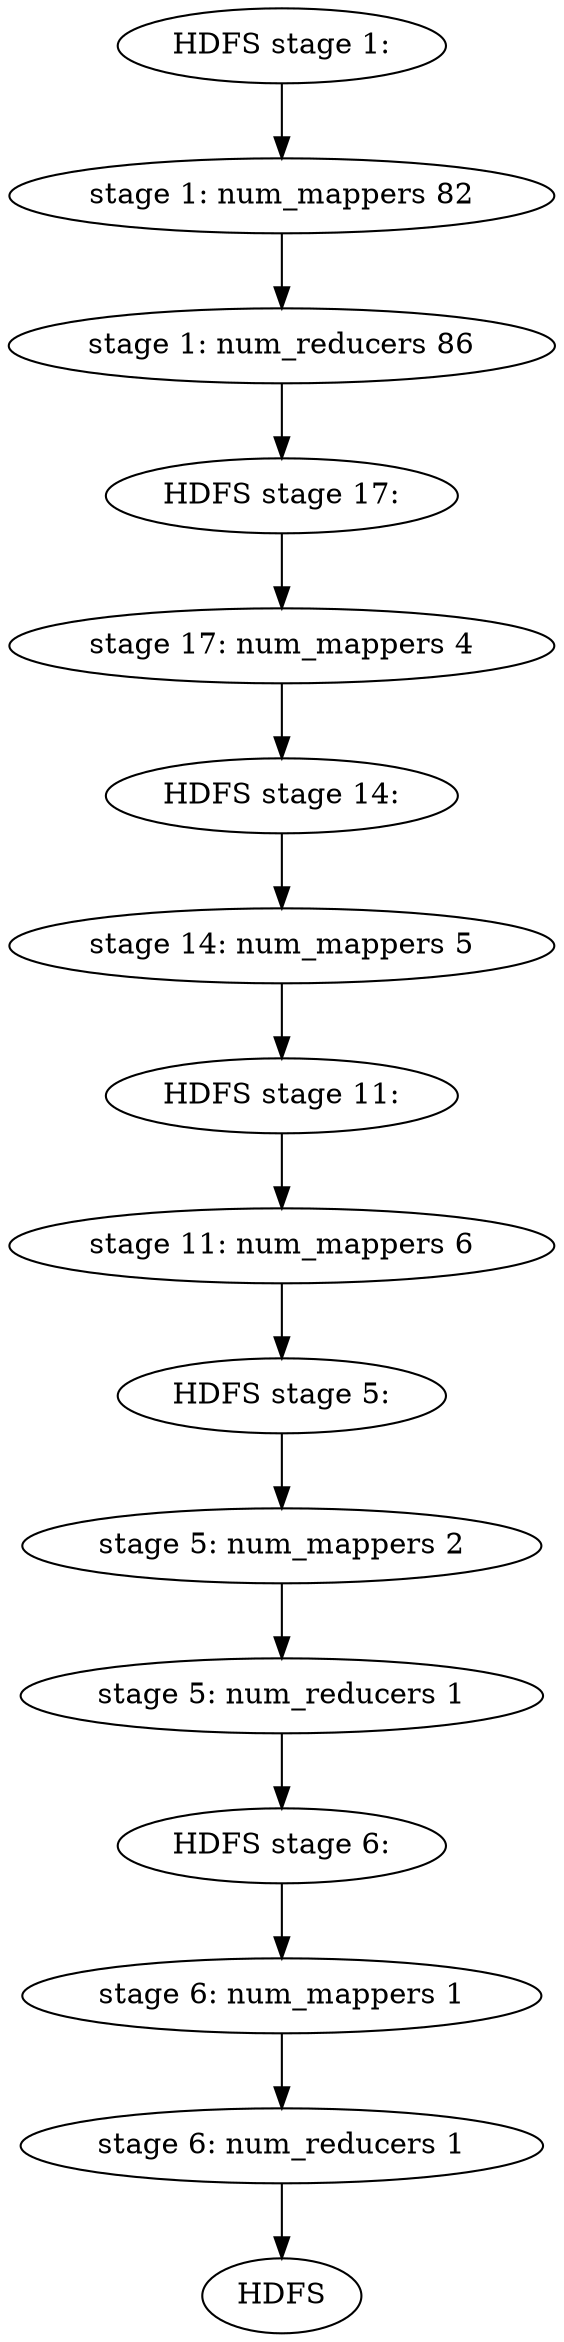 digraph {
    "HDFS stage 1:"-> "stage 1: num_mappers 82"; 
    "stage 1: num_mappers 82" -> "stage 1: num_reducers 86"; 
    "stage 1: num_reducers 86" -> "HDFS stage 17:"; 
    "HDFS stage 17:" -> "stage 17: num_mappers 4"; 
    "stage 17: num_mappers 4" -> "HDFS stage 14:"; 
    "HDFS stage 14:" -> "stage 14: num_mappers 5"; 
    "stage 14: num_mappers 5" -> "HDFS stage 11:"; 
    "HDFS stage 11:" -> "stage 11: num_mappers 6"; 
    "stage 11: num_mappers 6" -> "HDFS stage 5:"; 
    "HDFS stage 5:"-> "stage 5: num_mappers 2"; 
    "stage 5: num_mappers 2" -> "stage 5: num_reducers 1"; 
    "stage 5: num_reducers 1" -> "HDFS stage 6:"; 
    "HDFS stage 6:"-> "stage 6: num_mappers 1"; 
    "stage 6: num_mappers 1" -> "stage 6: num_reducers 1"; 
    "stage 6: num_reducers 1" -> "HDFS"; 
}